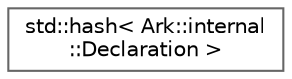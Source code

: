 digraph "Graphical Class Hierarchy"
{
 // INTERACTIVE_SVG=YES
 // LATEX_PDF_SIZE
  bgcolor="transparent";
  edge [fontname=Helvetica,fontsize=10,labelfontname=Helvetica,labelfontsize=10];
  node [fontname=Helvetica,fontsize=10,shape=box,height=0.2,width=0.4];
  rankdir="LR";
  Node0 [id="Node000000",label="std::hash\< Ark::internal\l::Declaration \>",height=0.2,width=0.4,color="grey40", fillcolor="white", style="filled",URL="$d5/d2b/structstd_1_1hash_3_01Ark_1_1internal_1_1Declaration_01_4.html",tooltip=" "];
}
